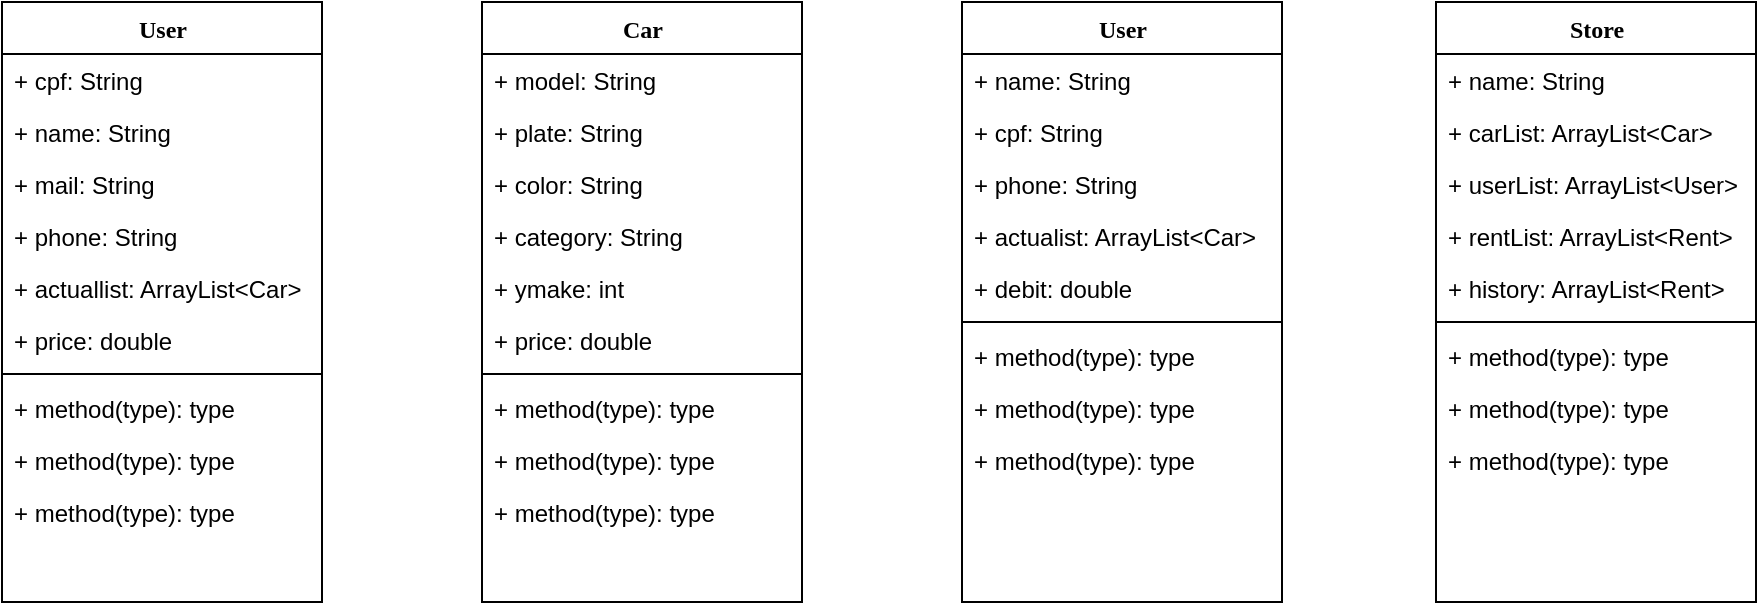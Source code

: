 <mxfile version="10.6.5" type="device"><diagram name="Page-1" id="9f46799a-70d6-7492-0946-bef42562c5a5"><mxGraphModel dx="762" dy="536" grid="1" gridSize="10" guides="1" tooltips="1" connect="1" arrows="1" fold="1" page="1" pageScale="1" pageWidth="1100" pageHeight="850" background="#ffffff" math="0" shadow="0"><root><mxCell id="0"/><mxCell id="1" parent="0"/><mxCell id="78961159f06e98e8-56" value="Car" style="swimlane;html=1;fontStyle=1;align=center;verticalAlign=top;childLayout=stackLayout;horizontal=1;startSize=26;horizontalStack=0;resizeParent=1;resizeLast=0;collapsible=1;marginBottom=0;swimlaneFillColor=#ffffff;rounded=0;shadow=0;comic=0;labelBackgroundColor=none;strokeColor=#000000;strokeWidth=1;fillColor=none;fontFamily=Verdana;fontSize=12;fontColor=#000000;" parent="1" vertex="1"><mxGeometry x="300" y="490.0" width="160" height="300" as="geometry"/></mxCell><mxCell id="78961159f06e98e8-57" value="+ model: String" style="text;html=1;strokeColor=none;fillColor=none;align=left;verticalAlign=top;spacingLeft=4;spacingRight=4;whiteSpace=wrap;overflow=hidden;rotatable=0;points=[[0,0.5],[1,0.5]];portConstraint=eastwest;" parent="78961159f06e98e8-56" vertex="1"><mxGeometry y="26" width="160" height="26" as="geometry"/></mxCell><mxCell id="78961159f06e98e8-58" value="+ plate: String" style="text;html=1;strokeColor=none;fillColor=none;align=left;verticalAlign=top;spacingLeft=4;spacingRight=4;whiteSpace=wrap;overflow=hidden;rotatable=0;points=[[0,0.5],[1,0.5]];portConstraint=eastwest;" parent="78961159f06e98e8-56" vertex="1"><mxGeometry y="52" width="160" height="26" as="geometry"/></mxCell><mxCell id="78961159f06e98e8-59" value="+ color: String" style="text;html=1;strokeColor=none;fillColor=none;align=left;verticalAlign=top;spacingLeft=4;spacingRight=4;whiteSpace=wrap;overflow=hidden;rotatable=0;points=[[0,0.5],[1,0.5]];portConstraint=eastwest;" parent="78961159f06e98e8-56" vertex="1"><mxGeometry y="78" width="160" height="26" as="geometry"/></mxCell><mxCell id="78961159f06e98e8-60" value="+ category: String" style="text;html=1;strokeColor=none;fillColor=none;align=left;verticalAlign=top;spacingLeft=4;spacingRight=4;whiteSpace=wrap;overflow=hidden;rotatable=0;points=[[0,0.5],[1,0.5]];portConstraint=eastwest;" parent="78961159f06e98e8-56" vertex="1"><mxGeometry y="104" width="160" height="26" as="geometry"/></mxCell><mxCell id="78961159f06e98e8-61" value="+ ymake: int" style="text;html=1;strokeColor=none;fillColor=none;align=left;verticalAlign=top;spacingLeft=4;spacingRight=4;whiteSpace=wrap;overflow=hidden;rotatable=0;points=[[0,0.5],[1,0.5]];portConstraint=eastwest;" parent="78961159f06e98e8-56" vertex="1"><mxGeometry y="130" width="160" height="26" as="geometry"/></mxCell><mxCell id="78961159f06e98e8-62" value="+ price: double" style="text;html=1;strokeColor=none;fillColor=none;align=left;verticalAlign=top;spacingLeft=4;spacingRight=4;whiteSpace=wrap;overflow=hidden;rotatable=0;points=[[0,0.5],[1,0.5]];portConstraint=eastwest;" parent="78961159f06e98e8-56" vertex="1"><mxGeometry y="156" width="160" height="26" as="geometry"/></mxCell><mxCell id="78961159f06e98e8-64" value="" style="line;html=1;strokeWidth=1;fillColor=none;align=left;verticalAlign=middle;spacingTop=-1;spacingLeft=3;spacingRight=3;rotatable=0;labelPosition=right;points=[];portConstraint=eastwest;" parent="78961159f06e98e8-56" vertex="1"><mxGeometry y="182" width="160" height="8" as="geometry"/></mxCell><mxCell id="78961159f06e98e8-65" value="+ method(type): type" style="text;html=1;strokeColor=none;fillColor=none;align=left;verticalAlign=top;spacingLeft=4;spacingRight=4;whiteSpace=wrap;overflow=hidden;rotatable=0;points=[[0,0.5],[1,0.5]];portConstraint=eastwest;" parent="78961159f06e98e8-56" vertex="1"><mxGeometry y="190" width="160" height="26" as="geometry"/></mxCell><mxCell id="78961159f06e98e8-66" value="+ method(type): type" style="text;html=1;strokeColor=none;fillColor=none;align=left;verticalAlign=top;spacingLeft=4;spacingRight=4;whiteSpace=wrap;overflow=hidden;rotatable=0;points=[[0,0.5],[1,0.5]];portConstraint=eastwest;" parent="78961159f06e98e8-56" vertex="1"><mxGeometry y="216" width="160" height="26" as="geometry"/></mxCell><mxCell id="78961159f06e98e8-68" value="+ method(type): type" style="text;html=1;strokeColor=none;fillColor=none;align=left;verticalAlign=top;spacingLeft=4;spacingRight=4;whiteSpace=wrap;overflow=hidden;rotatable=0;points=[[0,0.5],[1,0.5]];portConstraint=eastwest;" parent="78961159f06e98e8-56" vertex="1"><mxGeometry y="242" width="160" height="26" as="geometry"/></mxCell><mxCell id="7R-vYz_H9meb3GJ6xbVI-1" value="User" style="swimlane;html=1;fontStyle=1;align=center;verticalAlign=top;childLayout=stackLayout;horizontal=1;startSize=26;horizontalStack=0;resizeParent=1;resizeLast=0;collapsible=1;marginBottom=0;swimlaneFillColor=#ffffff;rounded=0;shadow=0;comic=0;labelBackgroundColor=none;strokeColor=#000000;strokeWidth=1;fillColor=none;fontFamily=Verdana;fontSize=12;fontColor=#000000;" parent="1" vertex="1"><mxGeometry x="60" y="490.0" width="160" height="300" as="geometry"/></mxCell><mxCell id="7R-vYz_H9meb3GJ6xbVI-2" value="+ cpf: String" style="text;html=1;strokeColor=none;fillColor=none;align=left;verticalAlign=top;spacingLeft=4;spacingRight=4;whiteSpace=wrap;overflow=hidden;rotatable=0;points=[[0,0.5],[1,0.5]];portConstraint=eastwest;" parent="7R-vYz_H9meb3GJ6xbVI-1" vertex="1"><mxGeometry y="26" width="160" height="26" as="geometry"/></mxCell><mxCell id="7R-vYz_H9meb3GJ6xbVI-3" value="+ name: String" style="text;html=1;strokeColor=none;fillColor=none;align=left;verticalAlign=top;spacingLeft=4;spacingRight=4;whiteSpace=wrap;overflow=hidden;rotatable=0;points=[[0,0.5],[1,0.5]];portConstraint=eastwest;" parent="7R-vYz_H9meb3GJ6xbVI-1" vertex="1"><mxGeometry y="52" width="160" height="26" as="geometry"/></mxCell><mxCell id="7R-vYz_H9meb3GJ6xbVI-4" value="+ mail: String" style="text;html=1;strokeColor=none;fillColor=none;align=left;verticalAlign=top;spacingLeft=4;spacingRight=4;whiteSpace=wrap;overflow=hidden;rotatable=0;points=[[0,0.5],[1,0.5]];portConstraint=eastwest;" parent="7R-vYz_H9meb3GJ6xbVI-1" vertex="1"><mxGeometry y="78" width="160" height="26" as="geometry"/></mxCell><mxCell id="7R-vYz_H9meb3GJ6xbVI-5" value="+ phone: String" style="text;html=1;strokeColor=none;fillColor=none;align=left;verticalAlign=top;spacingLeft=4;spacingRight=4;whiteSpace=wrap;overflow=hidden;rotatable=0;points=[[0,0.5],[1,0.5]];portConstraint=eastwest;" parent="7R-vYz_H9meb3GJ6xbVI-1" vertex="1"><mxGeometry y="104" width="160" height="26" as="geometry"/></mxCell><mxCell id="7R-vYz_H9meb3GJ6xbVI-6" value="+ actuallist: ArrayList&amp;lt;Car&amp;gt;" style="text;html=1;strokeColor=none;fillColor=none;align=left;verticalAlign=top;spacingLeft=4;spacingRight=4;whiteSpace=wrap;overflow=hidden;rotatable=0;points=[[0,0.5],[1,0.5]];portConstraint=eastwest;" parent="7R-vYz_H9meb3GJ6xbVI-1" vertex="1"><mxGeometry y="130" width="160" height="26" as="geometry"/></mxCell><mxCell id="7R-vYz_H9meb3GJ6xbVI-7" value="+ price: double" style="text;html=1;strokeColor=none;fillColor=none;align=left;verticalAlign=top;spacingLeft=4;spacingRight=4;whiteSpace=wrap;overflow=hidden;rotatable=0;points=[[0,0.5],[1,0.5]];portConstraint=eastwest;" parent="7R-vYz_H9meb3GJ6xbVI-1" vertex="1"><mxGeometry y="156" width="160" height="26" as="geometry"/></mxCell><mxCell id="7R-vYz_H9meb3GJ6xbVI-8" value="" style="line;html=1;strokeWidth=1;fillColor=none;align=left;verticalAlign=middle;spacingTop=-1;spacingLeft=3;spacingRight=3;rotatable=0;labelPosition=right;points=[];portConstraint=eastwest;" parent="7R-vYz_H9meb3GJ6xbVI-1" vertex="1"><mxGeometry y="182" width="160" height="8" as="geometry"/></mxCell><mxCell id="7R-vYz_H9meb3GJ6xbVI-9" value="+ method(type): type" style="text;html=1;strokeColor=none;fillColor=none;align=left;verticalAlign=top;spacingLeft=4;spacingRight=4;whiteSpace=wrap;overflow=hidden;rotatable=0;points=[[0,0.5],[1,0.5]];portConstraint=eastwest;" parent="7R-vYz_H9meb3GJ6xbVI-1" vertex="1"><mxGeometry y="190" width="160" height="26" as="geometry"/></mxCell><mxCell id="7R-vYz_H9meb3GJ6xbVI-10" value="+ method(type): type" style="text;html=1;strokeColor=none;fillColor=none;align=left;verticalAlign=top;spacingLeft=4;spacingRight=4;whiteSpace=wrap;overflow=hidden;rotatable=0;points=[[0,0.5],[1,0.5]];portConstraint=eastwest;" parent="7R-vYz_H9meb3GJ6xbVI-1" vertex="1"><mxGeometry y="216" width="160" height="26" as="geometry"/></mxCell><mxCell id="7R-vYz_H9meb3GJ6xbVI-11" value="+ method(type): type" style="text;html=1;strokeColor=none;fillColor=none;align=left;verticalAlign=top;spacingLeft=4;spacingRight=4;whiteSpace=wrap;overflow=hidden;rotatable=0;points=[[0,0.5],[1,0.5]];portConstraint=eastwest;" parent="7R-vYz_H9meb3GJ6xbVI-1" vertex="1"><mxGeometry y="242" width="160" height="26" as="geometry"/></mxCell><mxCell id="8gHzIE55-R8a2YNDim68-1" value="User" style="swimlane;html=1;fontStyle=1;align=center;verticalAlign=top;childLayout=stackLayout;horizontal=1;startSize=26;horizontalStack=0;resizeParent=1;resizeLast=0;collapsible=1;marginBottom=0;swimlaneFillColor=#ffffff;rounded=0;shadow=0;comic=0;labelBackgroundColor=none;strokeColor=#000000;strokeWidth=1;fillColor=none;fontFamily=Verdana;fontSize=12;fontColor=#000000;" vertex="1" parent="1"><mxGeometry x="540" y="490.0" width="160" height="300" as="geometry"/></mxCell><mxCell id="8gHzIE55-R8a2YNDim68-2" value="+ name: String" style="text;html=1;strokeColor=none;fillColor=none;align=left;verticalAlign=top;spacingLeft=4;spacingRight=4;whiteSpace=wrap;overflow=hidden;rotatable=0;points=[[0,0.5],[1,0.5]];portConstraint=eastwest;" vertex="1" parent="8gHzIE55-R8a2YNDim68-1"><mxGeometry y="26" width="160" height="26" as="geometry"/></mxCell><mxCell id="8gHzIE55-R8a2YNDim68-3" value="+ cpf: String" style="text;html=1;strokeColor=none;fillColor=none;align=left;verticalAlign=top;spacingLeft=4;spacingRight=4;whiteSpace=wrap;overflow=hidden;rotatable=0;points=[[0,0.5],[1,0.5]];portConstraint=eastwest;" vertex="1" parent="8gHzIE55-R8a2YNDim68-1"><mxGeometry y="52" width="160" height="26" as="geometry"/></mxCell><mxCell id="8gHzIE55-R8a2YNDim68-4" value="+ phone: String" style="text;html=1;strokeColor=none;fillColor=none;align=left;verticalAlign=top;spacingLeft=4;spacingRight=4;whiteSpace=wrap;overflow=hidden;rotatable=0;points=[[0,0.5],[1,0.5]];portConstraint=eastwest;" vertex="1" parent="8gHzIE55-R8a2YNDim68-1"><mxGeometry y="78" width="160" height="26" as="geometry"/></mxCell><mxCell id="8gHzIE55-R8a2YNDim68-5" value="+ actualist: ArrayList&amp;lt;Car&amp;gt;" style="text;html=1;strokeColor=none;fillColor=none;align=left;verticalAlign=top;spacingLeft=4;spacingRight=4;whiteSpace=wrap;overflow=hidden;rotatable=0;points=[[0,0.5],[1,0.5]];portConstraint=eastwest;" vertex="1" parent="8gHzIE55-R8a2YNDim68-1"><mxGeometry y="104" width="160" height="26" as="geometry"/></mxCell><mxCell id="8gHzIE55-R8a2YNDim68-6" value="+ debit: double" style="text;html=1;strokeColor=none;fillColor=none;align=left;verticalAlign=top;spacingLeft=4;spacingRight=4;whiteSpace=wrap;overflow=hidden;rotatable=0;points=[[0,0.5],[1,0.5]];portConstraint=eastwest;" vertex="1" parent="8gHzIE55-R8a2YNDim68-1"><mxGeometry y="130" width="160" height="26" as="geometry"/></mxCell><mxCell id="8gHzIE55-R8a2YNDim68-8" value="" style="line;html=1;strokeWidth=1;fillColor=none;align=left;verticalAlign=middle;spacingTop=-1;spacingLeft=3;spacingRight=3;rotatable=0;labelPosition=right;points=[];portConstraint=eastwest;" vertex="1" parent="8gHzIE55-R8a2YNDim68-1"><mxGeometry y="156" width="160" height="8" as="geometry"/></mxCell><mxCell id="8gHzIE55-R8a2YNDim68-9" value="+ method(type): type" style="text;html=1;strokeColor=none;fillColor=none;align=left;verticalAlign=top;spacingLeft=4;spacingRight=4;whiteSpace=wrap;overflow=hidden;rotatable=0;points=[[0,0.5],[1,0.5]];portConstraint=eastwest;" vertex="1" parent="8gHzIE55-R8a2YNDim68-1"><mxGeometry y="164" width="160" height="26" as="geometry"/></mxCell><mxCell id="8gHzIE55-R8a2YNDim68-10" value="+ method(type): type" style="text;html=1;strokeColor=none;fillColor=none;align=left;verticalAlign=top;spacingLeft=4;spacingRight=4;whiteSpace=wrap;overflow=hidden;rotatable=0;points=[[0,0.5],[1,0.5]];portConstraint=eastwest;" vertex="1" parent="8gHzIE55-R8a2YNDim68-1"><mxGeometry y="190" width="160" height="26" as="geometry"/></mxCell><mxCell id="8gHzIE55-R8a2YNDim68-11" value="+ method(type): type" style="text;html=1;strokeColor=none;fillColor=none;align=left;verticalAlign=top;spacingLeft=4;spacingRight=4;whiteSpace=wrap;overflow=hidden;rotatable=0;points=[[0,0.5],[1,0.5]];portConstraint=eastwest;" vertex="1" parent="8gHzIE55-R8a2YNDim68-1"><mxGeometry y="216" width="160" height="26" as="geometry"/></mxCell><mxCell id="8gHzIE55-R8a2YNDim68-12" value="Store" style="swimlane;html=1;fontStyle=1;align=center;verticalAlign=top;childLayout=stackLayout;horizontal=1;startSize=26;horizontalStack=0;resizeParent=1;resizeLast=0;collapsible=1;marginBottom=0;swimlaneFillColor=#ffffff;rounded=0;shadow=0;comic=0;labelBackgroundColor=none;strokeColor=#000000;strokeWidth=1;fillColor=none;fontFamily=Verdana;fontSize=12;fontColor=#000000;" vertex="1" parent="1"><mxGeometry x="777" y="490" width="160" height="300" as="geometry"/></mxCell><mxCell id="8gHzIE55-R8a2YNDim68-13" value="+ name: String" style="text;html=1;strokeColor=none;fillColor=none;align=left;verticalAlign=top;spacingLeft=4;spacingRight=4;whiteSpace=wrap;overflow=hidden;rotatable=0;points=[[0,0.5],[1,0.5]];portConstraint=eastwest;" vertex="1" parent="8gHzIE55-R8a2YNDim68-12"><mxGeometry y="26" width="160" height="26" as="geometry"/></mxCell><mxCell id="8gHzIE55-R8a2YNDim68-14" value="+ carList: ArrayList&amp;lt;Car&amp;gt;" style="text;html=1;strokeColor=none;fillColor=none;align=left;verticalAlign=top;spacingLeft=4;spacingRight=4;whiteSpace=wrap;overflow=hidden;rotatable=0;points=[[0,0.5],[1,0.5]];portConstraint=eastwest;" vertex="1" parent="8gHzIE55-R8a2YNDim68-12"><mxGeometry y="52" width="160" height="26" as="geometry"/></mxCell><mxCell id="8gHzIE55-R8a2YNDim68-22" value="+ userList: ArrayList&amp;lt;User&amp;gt;" style="text;html=1;strokeColor=none;fillColor=none;align=left;verticalAlign=top;spacingLeft=4;spacingRight=4;whiteSpace=wrap;overflow=hidden;rotatable=0;points=[[0,0.5],[1,0.5]];portConstraint=eastwest;" vertex="1" parent="8gHzIE55-R8a2YNDim68-12"><mxGeometry y="78" width="160" height="26" as="geometry"/></mxCell><mxCell id="8gHzIE55-R8a2YNDim68-31" value="+ rentList: ArrayList&amp;lt;Rent&amp;gt;" style="text;html=1;strokeColor=none;fillColor=none;align=left;verticalAlign=top;spacingLeft=4;spacingRight=4;whiteSpace=wrap;overflow=hidden;rotatable=0;points=[[0,0.5],[1,0.5]];portConstraint=eastwest;" vertex="1" parent="8gHzIE55-R8a2YNDim68-12"><mxGeometry y="104" width="160" height="26" as="geometry"/></mxCell><mxCell id="8gHzIE55-R8a2YNDim68-32" value="+ history: ArrayList&amp;lt;Rent&amp;gt;" style="text;html=1;strokeColor=none;fillColor=none;align=left;verticalAlign=top;spacingLeft=4;spacingRight=4;whiteSpace=wrap;overflow=hidden;rotatable=0;points=[[0,0.5],[1,0.5]];portConstraint=eastwest;" vertex="1" parent="8gHzIE55-R8a2YNDim68-12"><mxGeometry y="130" width="160" height="26" as="geometry"/></mxCell><mxCell id="8gHzIE55-R8a2YNDim68-18" value="" style="line;html=1;strokeWidth=1;fillColor=none;align=left;verticalAlign=middle;spacingTop=-1;spacingLeft=3;spacingRight=3;rotatable=0;labelPosition=right;points=[];portConstraint=eastwest;" vertex="1" parent="8gHzIE55-R8a2YNDim68-12"><mxGeometry y="156" width="160" height="8" as="geometry"/></mxCell><mxCell id="8gHzIE55-R8a2YNDim68-19" value="+ method(type): type" style="text;html=1;strokeColor=none;fillColor=none;align=left;verticalAlign=top;spacingLeft=4;spacingRight=4;whiteSpace=wrap;overflow=hidden;rotatable=0;points=[[0,0.5],[1,0.5]];portConstraint=eastwest;" vertex="1" parent="8gHzIE55-R8a2YNDim68-12"><mxGeometry y="164" width="160" height="26" as="geometry"/></mxCell><mxCell id="8gHzIE55-R8a2YNDim68-20" value="+ method(type): type" style="text;html=1;strokeColor=none;fillColor=none;align=left;verticalAlign=top;spacingLeft=4;spacingRight=4;whiteSpace=wrap;overflow=hidden;rotatable=0;points=[[0,0.5],[1,0.5]];portConstraint=eastwest;" vertex="1" parent="8gHzIE55-R8a2YNDim68-12"><mxGeometry y="190" width="160" height="26" as="geometry"/></mxCell><mxCell id="8gHzIE55-R8a2YNDim68-21" value="+ method(type): type" style="text;html=1;strokeColor=none;fillColor=none;align=left;verticalAlign=top;spacingLeft=4;spacingRight=4;whiteSpace=wrap;overflow=hidden;rotatable=0;points=[[0,0.5],[1,0.5]];portConstraint=eastwest;" vertex="1" parent="8gHzIE55-R8a2YNDim68-12"><mxGeometry y="216" width="160" height="26" as="geometry"/></mxCell></root></mxGraphModel></diagram></mxfile>